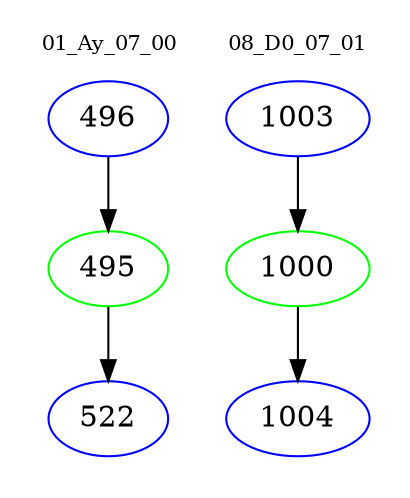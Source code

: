 digraph{
subgraph cluster_0 {
color = white
label = "01_Ay_07_00";
fontsize=10;
T0_496 [label="496", color="blue"]
T0_496 -> T0_495 [color="black"]
T0_495 [label="495", color="green"]
T0_495 -> T0_522 [color="black"]
T0_522 [label="522", color="blue"]
}
subgraph cluster_1 {
color = white
label = "08_D0_07_01";
fontsize=10;
T1_1003 [label="1003", color="blue"]
T1_1003 -> T1_1000 [color="black"]
T1_1000 [label="1000", color="green"]
T1_1000 -> T1_1004 [color="black"]
T1_1004 [label="1004", color="blue"]
}
}
